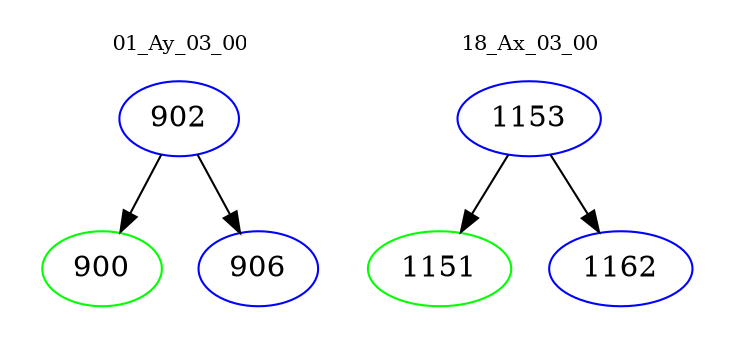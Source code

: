 digraph{
subgraph cluster_0 {
color = white
label = "01_Ay_03_00";
fontsize=10;
T0_902 [label="902", color="blue"]
T0_902 -> T0_900 [color="black"]
T0_900 [label="900", color="green"]
T0_902 -> T0_906 [color="black"]
T0_906 [label="906", color="blue"]
}
subgraph cluster_1 {
color = white
label = "18_Ax_03_00";
fontsize=10;
T1_1153 [label="1153", color="blue"]
T1_1153 -> T1_1151 [color="black"]
T1_1151 [label="1151", color="green"]
T1_1153 -> T1_1162 [color="black"]
T1_1162 [label="1162", color="blue"]
}
}
